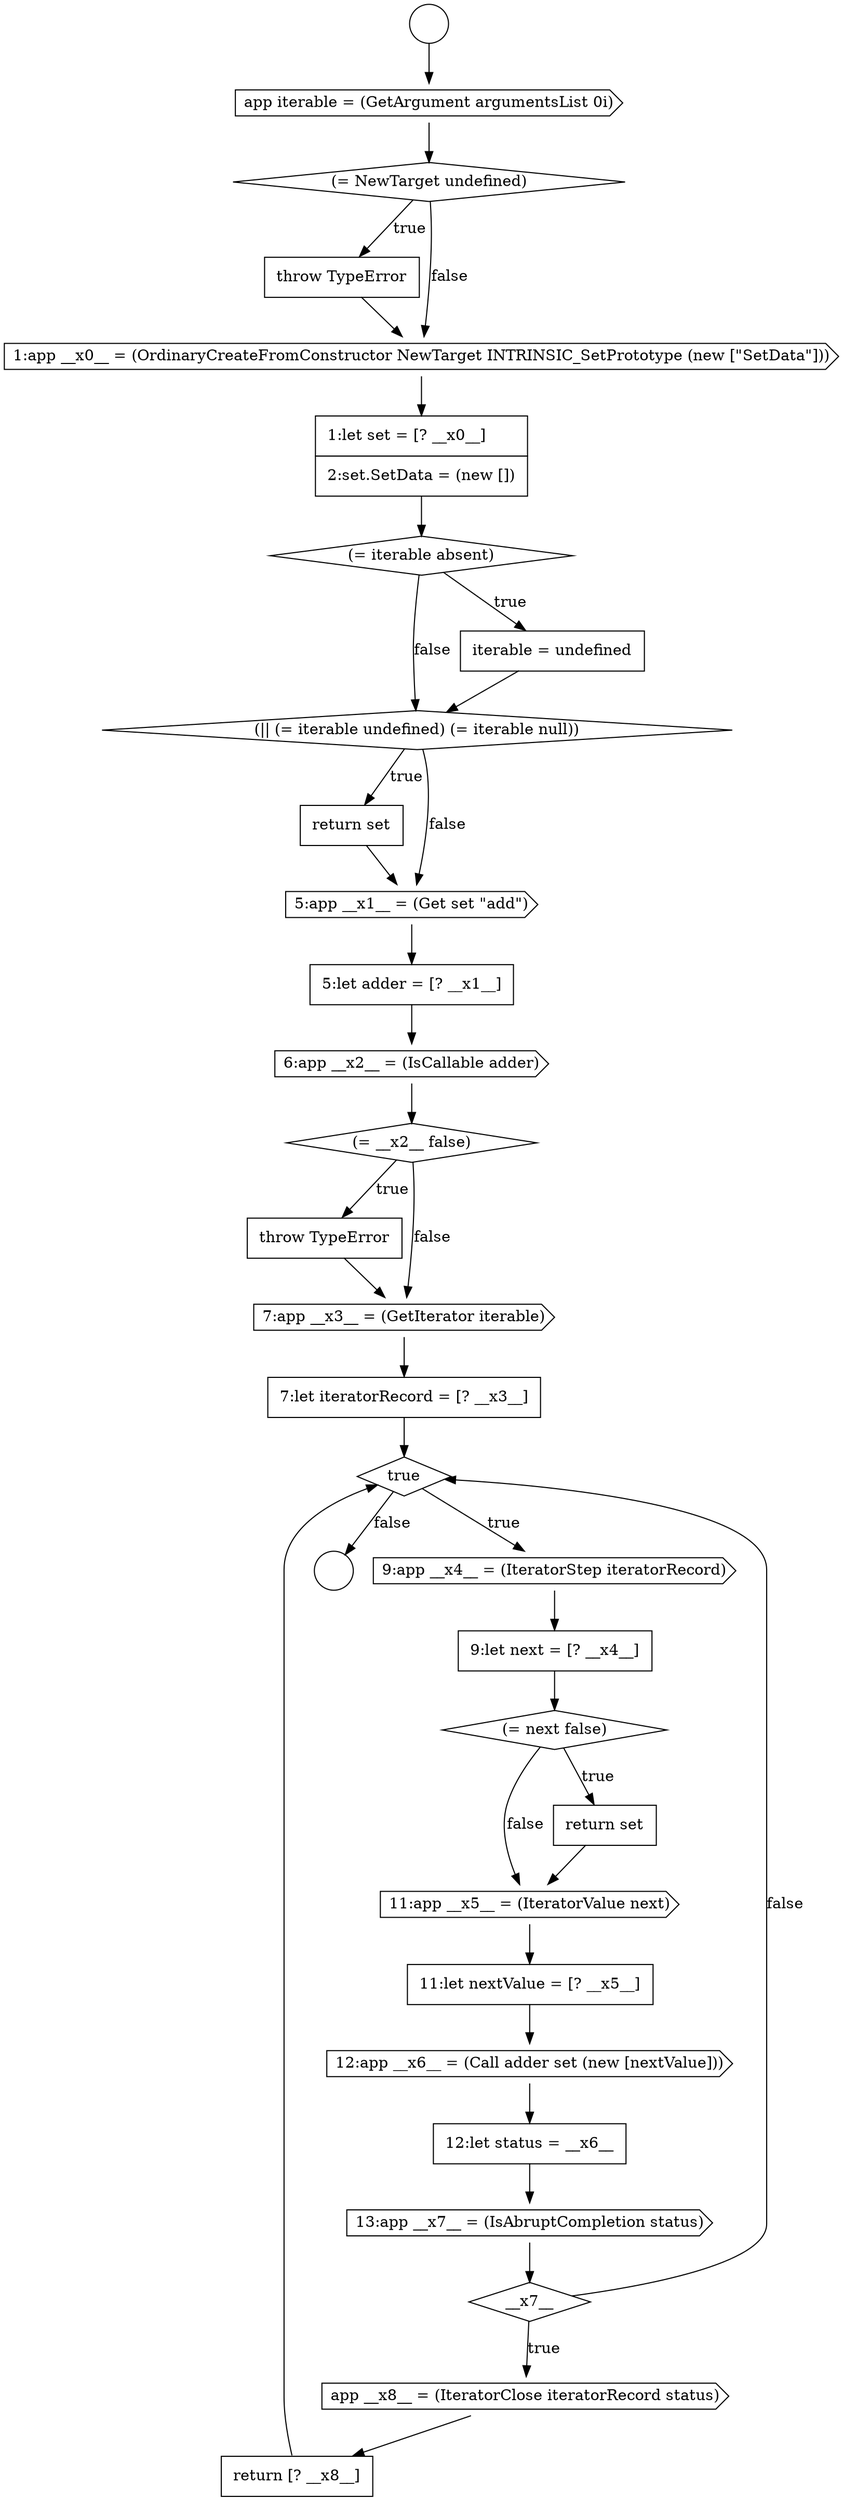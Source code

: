 digraph {
  node15963 [shape=diamond, label=<<font color="black">(|| (= iterable undefined) (= iterable null))</font>> color="black" fillcolor="white" style=filled]
  node15971 [shape=none, margin=0, label=<<font color="black">
    <table border="0" cellborder="1" cellspacing="0" cellpadding="10">
      <tr><td align="left">7:let iteratorRecord = [? __x3__]</td></tr>
    </table>
  </font>> color="black" fillcolor="white" style=filled]
  node15954 [shape=circle label=" " color="black" fillcolor="white" style=filled]
  node15975 [shape=diamond, label=<<font color="black">(= next false)</font>> color="black" fillcolor="white" style=filled]
  node15958 [shape=none, margin=0, label=<<font color="black">
    <table border="0" cellborder="1" cellspacing="0" cellpadding="10">
      <tr><td align="left">throw TypeError</td></tr>
    </table>
  </font>> color="black" fillcolor="white" style=filled]
  node15962 [shape=none, margin=0, label=<<font color="black">
    <table border="0" cellborder="1" cellspacing="0" cellpadding="10">
      <tr><td align="left">iterable = undefined</td></tr>
    </table>
  </font>> color="black" fillcolor="white" style=filled]
  node15984 [shape=none, margin=0, label=<<font color="black">
    <table border="0" cellborder="1" cellspacing="0" cellpadding="10">
      <tr><td align="left">return [? __x8__]</td></tr>
    </table>
  </font>> color="black" fillcolor="white" style=filled]
  node15959 [shape=cds, label=<<font color="black">1:app __x0__ = (OrdinaryCreateFromConstructor NewTarget INTRINSIC_SetPrototype (new [&quot;SetData&quot;]))</font>> color="black" fillcolor="white" style=filled]
  node15972 [shape=diamond, label=<<font color="black">true</font>> color="black" fillcolor="white" style=filled]
  node15960 [shape=none, margin=0, label=<<font color="black">
    <table border="0" cellborder="1" cellspacing="0" cellpadding="10">
      <tr><td align="left">1:let set = [? __x0__]</td></tr>
      <tr><td align="left">2:set.SetData = (new [])</td></tr>
    </table>
  </font>> color="black" fillcolor="white" style=filled]
  node15956 [shape=cds, label=<<font color="black">app iterable = (GetArgument argumentsList 0i)</font>> color="black" fillcolor="white" style=filled]
  node15969 [shape=none, margin=0, label=<<font color="black">
    <table border="0" cellborder="1" cellspacing="0" cellpadding="10">
      <tr><td align="left">throw TypeError</td></tr>
    </table>
  </font>> color="black" fillcolor="white" style=filled]
  node15982 [shape=diamond, label=<<font color="black">__x7__</font>> color="black" fillcolor="white" style=filled]
  node15957 [shape=diamond, label=<<font color="black">(= NewTarget undefined)</font>> color="black" fillcolor="white" style=filled]
  node15964 [shape=none, margin=0, label=<<font color="black">
    <table border="0" cellborder="1" cellspacing="0" cellpadding="10">
      <tr><td align="left">return set</td></tr>
    </table>
  </font>> color="black" fillcolor="white" style=filled]
  node15977 [shape=cds, label=<<font color="black">11:app __x5__ = (IteratorValue next)</font>> color="black" fillcolor="white" style=filled]
  node15974 [shape=none, margin=0, label=<<font color="black">
    <table border="0" cellborder="1" cellspacing="0" cellpadding="10">
      <tr><td align="left">9:let next = [? __x4__]</td></tr>
    </table>
  </font>> color="black" fillcolor="white" style=filled]
  node15970 [shape=cds, label=<<font color="black">7:app __x3__ = (GetIterator iterable)</font>> color="black" fillcolor="white" style=filled]
  node15980 [shape=none, margin=0, label=<<font color="black">
    <table border="0" cellborder="1" cellspacing="0" cellpadding="10">
      <tr><td align="left">12:let status = __x6__</td></tr>
    </table>
  </font>> color="black" fillcolor="white" style=filled]
  node15981 [shape=cds, label=<<font color="black">13:app __x7__ = (IsAbruptCompletion status)</font>> color="black" fillcolor="white" style=filled]
  node15967 [shape=cds, label=<<font color="black">6:app __x2__ = (IsCallable adder)</font>> color="black" fillcolor="white" style=filled]
  node15979 [shape=cds, label=<<font color="black">12:app __x6__ = (Call adder set (new [nextValue]))</font>> color="black" fillcolor="white" style=filled]
  node15976 [shape=none, margin=0, label=<<font color="black">
    <table border="0" cellborder="1" cellspacing="0" cellpadding="10">
      <tr><td align="left">return set</td></tr>
    </table>
  </font>> color="black" fillcolor="white" style=filled]
  node15955 [shape=circle label=" " color="black" fillcolor="white" style=filled]
  node15978 [shape=none, margin=0, label=<<font color="black">
    <table border="0" cellborder="1" cellspacing="0" cellpadding="10">
      <tr><td align="left">11:let nextValue = [? __x5__]</td></tr>
    </table>
  </font>> color="black" fillcolor="white" style=filled]
  node15983 [shape=cds, label=<<font color="black">app __x8__ = (IteratorClose iteratorRecord status)</font>> color="black" fillcolor="white" style=filled]
  node15961 [shape=diamond, label=<<font color="black">(= iterable absent)</font>> color="black" fillcolor="white" style=filled]
  node15968 [shape=diamond, label=<<font color="black">(= __x2__ false)</font>> color="black" fillcolor="white" style=filled]
  node15966 [shape=none, margin=0, label=<<font color="black">
    <table border="0" cellborder="1" cellspacing="0" cellpadding="10">
      <tr><td align="left">5:let adder = [? __x1__]</td></tr>
    </table>
  </font>> color="black" fillcolor="white" style=filled]
  node15965 [shape=cds, label=<<font color="black">5:app __x1__ = (Get set &quot;add&quot;)</font>> color="black" fillcolor="white" style=filled]
  node15973 [shape=cds, label=<<font color="black">9:app __x4__ = (IteratorStep iteratorRecord)</font>> color="black" fillcolor="white" style=filled]
  node15972 -> node15973 [label=<<font color="black">true</font>> color="black"]
  node15972 -> node15955 [label=<<font color="black">false</font>> color="black"]
  node15966 -> node15967 [ color="black"]
  node15954 -> node15956 [ color="black"]
  node15976 -> node15977 [ color="black"]
  node15973 -> node15974 [ color="black"]
  node15968 -> node15969 [label=<<font color="black">true</font>> color="black"]
  node15968 -> node15970 [label=<<font color="black">false</font>> color="black"]
  node15982 -> node15983 [label=<<font color="black">true</font>> color="black"]
  node15982 -> node15972 [label=<<font color="black">false</font>> color="black"]
  node15959 -> node15960 [ color="black"]
  node15974 -> node15975 [ color="black"]
  node15977 -> node15978 [ color="black"]
  node15978 -> node15979 [ color="black"]
  node15981 -> node15982 [ color="black"]
  node15979 -> node15980 [ color="black"]
  node15967 -> node15968 [ color="black"]
  node15962 -> node15963 [ color="black"]
  node15980 -> node15981 [ color="black"]
  node15958 -> node15959 [ color="black"]
  node15964 -> node15965 [ color="black"]
  node15971 -> node15972 [ color="black"]
  node15970 -> node15971 [ color="black"]
  node15983 -> node15984 [ color="black"]
  node15975 -> node15976 [label=<<font color="black">true</font>> color="black"]
  node15975 -> node15977 [label=<<font color="black">false</font>> color="black"]
  node15957 -> node15958 [label=<<font color="black">true</font>> color="black"]
  node15957 -> node15959 [label=<<font color="black">false</font>> color="black"]
  node15984 -> node15972 [ color="black"]
  node15961 -> node15962 [label=<<font color="black">true</font>> color="black"]
  node15961 -> node15963 [label=<<font color="black">false</font>> color="black"]
  node15963 -> node15964 [label=<<font color="black">true</font>> color="black"]
  node15963 -> node15965 [label=<<font color="black">false</font>> color="black"]
  node15965 -> node15966 [ color="black"]
  node15960 -> node15961 [ color="black"]
  node15956 -> node15957 [ color="black"]
  node15969 -> node15970 [ color="black"]
}
